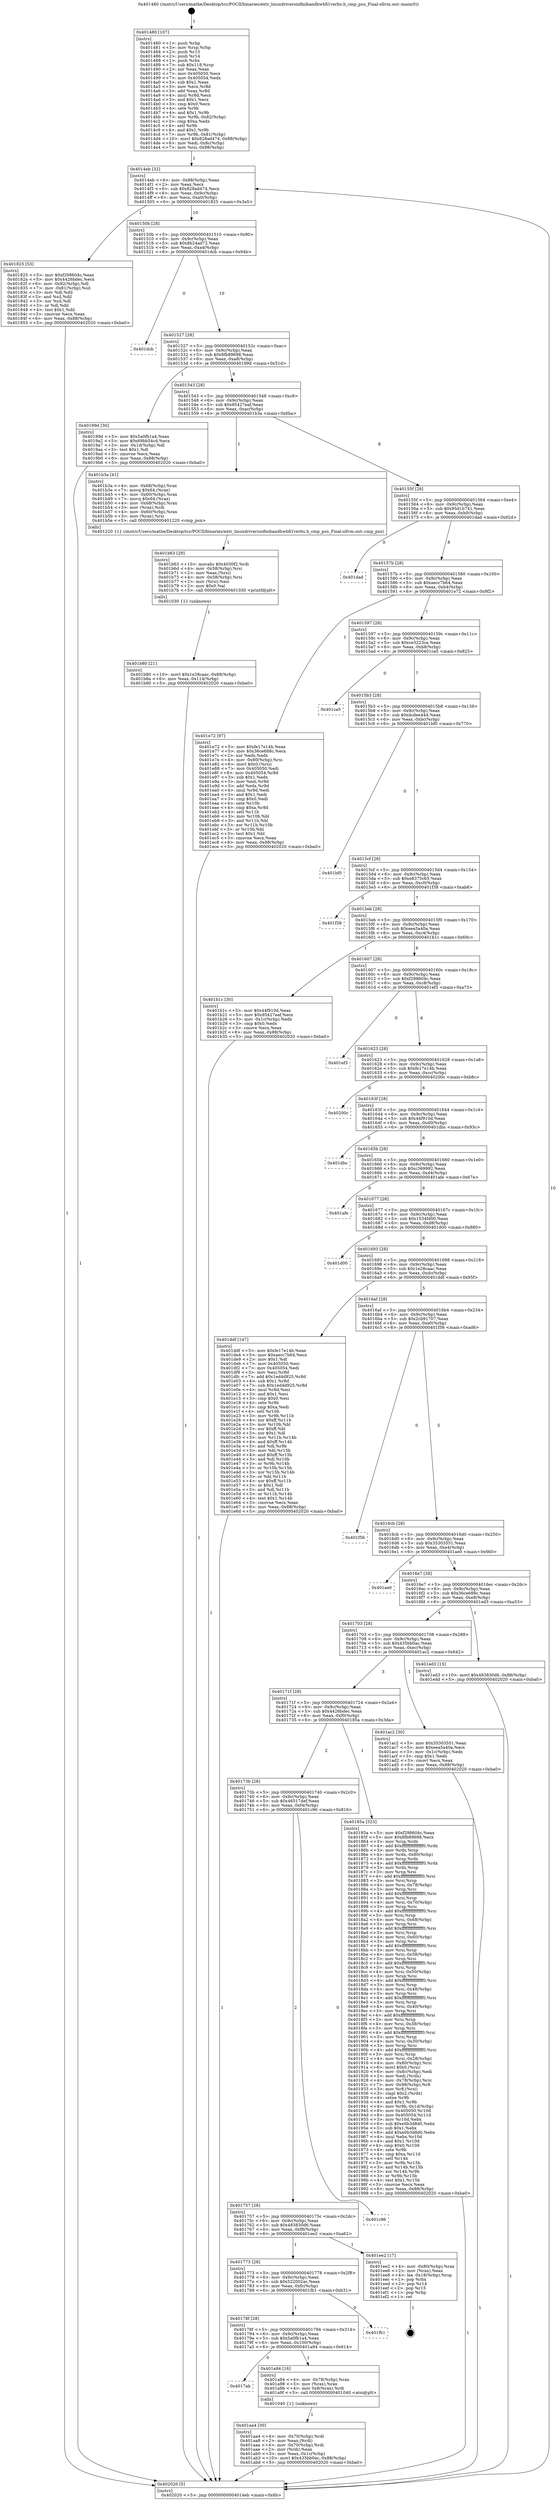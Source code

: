 digraph "0x401480" {
  label = "0x401480 (/mnt/c/Users/mathe/Desktop/tcc/POCII/binaries/extr_linuxdriversinfinibandhwhfi1verbs.h_cmp_psn_Final-ollvm.out::main(0))"
  labelloc = "t"
  node[shape=record]

  Entry [label="",width=0.3,height=0.3,shape=circle,fillcolor=black,style=filled]
  "0x4014eb" [label="{
     0x4014eb [32]\l
     | [instrs]\l
     &nbsp;&nbsp;0x4014eb \<+6\>: mov -0x88(%rbp),%eax\l
     &nbsp;&nbsp;0x4014f1 \<+2\>: mov %eax,%ecx\l
     &nbsp;&nbsp;0x4014f3 \<+6\>: sub $0x828ad474,%ecx\l
     &nbsp;&nbsp;0x4014f9 \<+6\>: mov %eax,-0x9c(%rbp)\l
     &nbsp;&nbsp;0x4014ff \<+6\>: mov %ecx,-0xa0(%rbp)\l
     &nbsp;&nbsp;0x401505 \<+6\>: je 0000000000401825 \<main+0x3a5\>\l
  }"]
  "0x401825" [label="{
     0x401825 [53]\l
     | [instrs]\l
     &nbsp;&nbsp;0x401825 \<+5\>: mov $0xf298604c,%eax\l
     &nbsp;&nbsp;0x40182a \<+5\>: mov $0x4426bdec,%ecx\l
     &nbsp;&nbsp;0x40182f \<+6\>: mov -0x82(%rbp),%dl\l
     &nbsp;&nbsp;0x401835 \<+7\>: mov -0x81(%rbp),%sil\l
     &nbsp;&nbsp;0x40183c \<+3\>: mov %dl,%dil\l
     &nbsp;&nbsp;0x40183f \<+3\>: and %sil,%dil\l
     &nbsp;&nbsp;0x401842 \<+3\>: xor %sil,%dl\l
     &nbsp;&nbsp;0x401845 \<+3\>: or %dl,%dil\l
     &nbsp;&nbsp;0x401848 \<+4\>: test $0x1,%dil\l
     &nbsp;&nbsp;0x40184c \<+3\>: cmovne %ecx,%eax\l
     &nbsp;&nbsp;0x40184f \<+6\>: mov %eax,-0x88(%rbp)\l
     &nbsp;&nbsp;0x401855 \<+5\>: jmp 0000000000402020 \<main+0xba0\>\l
  }"]
  "0x40150b" [label="{
     0x40150b [28]\l
     | [instrs]\l
     &nbsp;&nbsp;0x40150b \<+5\>: jmp 0000000000401510 \<main+0x90\>\l
     &nbsp;&nbsp;0x401510 \<+6\>: mov -0x9c(%rbp),%eax\l
     &nbsp;&nbsp;0x401516 \<+5\>: sub $0x8b24ad72,%eax\l
     &nbsp;&nbsp;0x40151b \<+6\>: mov %eax,-0xa4(%rbp)\l
     &nbsp;&nbsp;0x401521 \<+6\>: je 0000000000401dcb \<main+0x94b\>\l
  }"]
  "0x402020" [label="{
     0x402020 [5]\l
     | [instrs]\l
     &nbsp;&nbsp;0x402020 \<+5\>: jmp 00000000004014eb \<main+0x6b\>\l
  }"]
  "0x401480" [label="{
     0x401480 [107]\l
     | [instrs]\l
     &nbsp;&nbsp;0x401480 \<+1\>: push %rbp\l
     &nbsp;&nbsp;0x401481 \<+3\>: mov %rsp,%rbp\l
     &nbsp;&nbsp;0x401484 \<+2\>: push %r15\l
     &nbsp;&nbsp;0x401486 \<+2\>: push %r14\l
     &nbsp;&nbsp;0x401488 \<+1\>: push %rbx\l
     &nbsp;&nbsp;0x401489 \<+7\>: sub $0x118,%rsp\l
     &nbsp;&nbsp;0x401490 \<+2\>: xor %eax,%eax\l
     &nbsp;&nbsp;0x401492 \<+7\>: mov 0x405050,%ecx\l
     &nbsp;&nbsp;0x401499 \<+7\>: mov 0x405054,%edx\l
     &nbsp;&nbsp;0x4014a0 \<+3\>: sub $0x1,%eax\l
     &nbsp;&nbsp;0x4014a3 \<+3\>: mov %ecx,%r8d\l
     &nbsp;&nbsp;0x4014a6 \<+3\>: add %eax,%r8d\l
     &nbsp;&nbsp;0x4014a9 \<+4\>: imul %r8d,%ecx\l
     &nbsp;&nbsp;0x4014ad \<+3\>: and $0x1,%ecx\l
     &nbsp;&nbsp;0x4014b0 \<+3\>: cmp $0x0,%ecx\l
     &nbsp;&nbsp;0x4014b3 \<+4\>: sete %r9b\l
     &nbsp;&nbsp;0x4014b7 \<+4\>: and $0x1,%r9b\l
     &nbsp;&nbsp;0x4014bb \<+7\>: mov %r9b,-0x82(%rbp)\l
     &nbsp;&nbsp;0x4014c2 \<+3\>: cmp $0xa,%edx\l
     &nbsp;&nbsp;0x4014c5 \<+4\>: setl %r9b\l
     &nbsp;&nbsp;0x4014c9 \<+4\>: and $0x1,%r9b\l
     &nbsp;&nbsp;0x4014cd \<+7\>: mov %r9b,-0x81(%rbp)\l
     &nbsp;&nbsp;0x4014d4 \<+10\>: movl $0x828ad474,-0x88(%rbp)\l
     &nbsp;&nbsp;0x4014de \<+6\>: mov %edi,-0x8c(%rbp)\l
     &nbsp;&nbsp;0x4014e4 \<+7\>: mov %rsi,-0x98(%rbp)\l
  }"]
  Exit [label="",width=0.3,height=0.3,shape=circle,fillcolor=black,style=filled,peripheries=2]
  "0x401dcb" [label="{
     0x401dcb\l
  }", style=dashed]
  "0x401527" [label="{
     0x401527 [28]\l
     | [instrs]\l
     &nbsp;&nbsp;0x401527 \<+5\>: jmp 000000000040152c \<main+0xac\>\l
     &nbsp;&nbsp;0x40152c \<+6\>: mov -0x9c(%rbp),%eax\l
     &nbsp;&nbsp;0x401532 \<+5\>: sub $0x8fb89698,%eax\l
     &nbsp;&nbsp;0x401537 \<+6\>: mov %eax,-0xa8(%rbp)\l
     &nbsp;&nbsp;0x40153d \<+6\>: je 000000000040199d \<main+0x51d\>\l
  }"]
  "0x401b80" [label="{
     0x401b80 [21]\l
     | [instrs]\l
     &nbsp;&nbsp;0x401b80 \<+10\>: movl $0x1e28caac,-0x88(%rbp)\l
     &nbsp;&nbsp;0x401b8a \<+6\>: mov %eax,-0x114(%rbp)\l
     &nbsp;&nbsp;0x401b90 \<+5\>: jmp 0000000000402020 \<main+0xba0\>\l
  }"]
  "0x40199d" [label="{
     0x40199d [30]\l
     | [instrs]\l
     &nbsp;&nbsp;0x40199d \<+5\>: mov $0x5a0fb1a4,%eax\l
     &nbsp;&nbsp;0x4019a2 \<+5\>: mov $0x69bb54cd,%ecx\l
     &nbsp;&nbsp;0x4019a7 \<+3\>: mov -0x1d(%rbp),%dl\l
     &nbsp;&nbsp;0x4019aa \<+3\>: test $0x1,%dl\l
     &nbsp;&nbsp;0x4019ad \<+3\>: cmovne %ecx,%eax\l
     &nbsp;&nbsp;0x4019b0 \<+6\>: mov %eax,-0x88(%rbp)\l
     &nbsp;&nbsp;0x4019b6 \<+5\>: jmp 0000000000402020 \<main+0xba0\>\l
  }"]
  "0x401543" [label="{
     0x401543 [28]\l
     | [instrs]\l
     &nbsp;&nbsp;0x401543 \<+5\>: jmp 0000000000401548 \<main+0xc8\>\l
     &nbsp;&nbsp;0x401548 \<+6\>: mov -0x9c(%rbp),%eax\l
     &nbsp;&nbsp;0x40154e \<+5\>: sub $0x95427eaf,%eax\l
     &nbsp;&nbsp;0x401553 \<+6\>: mov %eax,-0xac(%rbp)\l
     &nbsp;&nbsp;0x401559 \<+6\>: je 0000000000401b3a \<main+0x6ba\>\l
  }"]
  "0x401b63" [label="{
     0x401b63 [29]\l
     | [instrs]\l
     &nbsp;&nbsp;0x401b63 \<+10\>: movabs $0x4030f2,%rdi\l
     &nbsp;&nbsp;0x401b6d \<+4\>: mov -0x58(%rbp),%rsi\l
     &nbsp;&nbsp;0x401b71 \<+2\>: mov %eax,(%rsi)\l
     &nbsp;&nbsp;0x401b73 \<+4\>: mov -0x58(%rbp),%rsi\l
     &nbsp;&nbsp;0x401b77 \<+2\>: mov (%rsi),%esi\l
     &nbsp;&nbsp;0x401b79 \<+2\>: mov $0x0,%al\l
     &nbsp;&nbsp;0x401b7b \<+5\>: call 0000000000401030 \<printf@plt\>\l
     | [calls]\l
     &nbsp;&nbsp;0x401030 \{1\} (unknown)\l
  }"]
  "0x401b3a" [label="{
     0x401b3a [41]\l
     | [instrs]\l
     &nbsp;&nbsp;0x401b3a \<+4\>: mov -0x68(%rbp),%rax\l
     &nbsp;&nbsp;0x401b3e \<+7\>: movq $0x64,(%rax)\l
     &nbsp;&nbsp;0x401b45 \<+4\>: mov -0x60(%rbp),%rax\l
     &nbsp;&nbsp;0x401b49 \<+7\>: movq $0x64,(%rax)\l
     &nbsp;&nbsp;0x401b50 \<+4\>: mov -0x68(%rbp),%rax\l
     &nbsp;&nbsp;0x401b54 \<+3\>: mov (%rax),%rdi\l
     &nbsp;&nbsp;0x401b57 \<+4\>: mov -0x60(%rbp),%rax\l
     &nbsp;&nbsp;0x401b5b \<+3\>: mov (%rax),%rsi\l
     &nbsp;&nbsp;0x401b5e \<+5\>: call 0000000000401220 \<cmp_psn\>\l
     | [calls]\l
     &nbsp;&nbsp;0x401220 \{1\} (/mnt/c/Users/mathe/Desktop/tcc/POCII/binaries/extr_linuxdriversinfinibandhwhfi1verbs.h_cmp_psn_Final-ollvm.out::cmp_psn)\l
  }"]
  "0x40155f" [label="{
     0x40155f [28]\l
     | [instrs]\l
     &nbsp;&nbsp;0x40155f \<+5\>: jmp 0000000000401564 \<main+0xe4\>\l
     &nbsp;&nbsp;0x401564 \<+6\>: mov -0x9c(%rbp),%eax\l
     &nbsp;&nbsp;0x40156a \<+5\>: sub $0x95d1b741,%eax\l
     &nbsp;&nbsp;0x40156f \<+6\>: mov %eax,-0xb0(%rbp)\l
     &nbsp;&nbsp;0x401575 \<+6\>: je 0000000000401dad \<main+0x92d\>\l
  }"]
  "0x401aa4" [label="{
     0x401aa4 [30]\l
     | [instrs]\l
     &nbsp;&nbsp;0x401aa4 \<+4\>: mov -0x70(%rbp),%rdi\l
     &nbsp;&nbsp;0x401aa8 \<+2\>: mov %eax,(%rdi)\l
     &nbsp;&nbsp;0x401aaa \<+4\>: mov -0x70(%rbp),%rdi\l
     &nbsp;&nbsp;0x401aae \<+2\>: mov (%rdi),%eax\l
     &nbsp;&nbsp;0x401ab0 \<+3\>: mov %eax,-0x1c(%rbp)\l
     &nbsp;&nbsp;0x401ab3 \<+10\>: movl $0x435bb0ac,-0x88(%rbp)\l
     &nbsp;&nbsp;0x401abd \<+5\>: jmp 0000000000402020 \<main+0xba0\>\l
  }"]
  "0x401dad" [label="{
     0x401dad\l
  }", style=dashed]
  "0x40157b" [label="{
     0x40157b [28]\l
     | [instrs]\l
     &nbsp;&nbsp;0x40157b \<+5\>: jmp 0000000000401580 \<main+0x100\>\l
     &nbsp;&nbsp;0x401580 \<+6\>: mov -0x9c(%rbp),%eax\l
     &nbsp;&nbsp;0x401586 \<+5\>: sub $0xaecc7b64,%eax\l
     &nbsp;&nbsp;0x40158b \<+6\>: mov %eax,-0xb4(%rbp)\l
     &nbsp;&nbsp;0x401591 \<+6\>: je 0000000000401e72 \<main+0x9f2\>\l
  }"]
  "0x4017ab" [label="{
     0x4017ab\l
  }", style=dashed]
  "0x401e72" [label="{
     0x401e72 [97]\l
     | [instrs]\l
     &nbsp;&nbsp;0x401e72 \<+5\>: mov $0xfe17e14b,%eax\l
     &nbsp;&nbsp;0x401e77 \<+5\>: mov $0x36ce688c,%ecx\l
     &nbsp;&nbsp;0x401e7c \<+2\>: xor %edx,%edx\l
     &nbsp;&nbsp;0x401e7e \<+4\>: mov -0x80(%rbp),%rsi\l
     &nbsp;&nbsp;0x401e82 \<+6\>: movl $0x0,(%rsi)\l
     &nbsp;&nbsp;0x401e88 \<+7\>: mov 0x405050,%edi\l
     &nbsp;&nbsp;0x401e8f \<+8\>: mov 0x405054,%r8d\l
     &nbsp;&nbsp;0x401e97 \<+3\>: sub $0x1,%edx\l
     &nbsp;&nbsp;0x401e9a \<+3\>: mov %edi,%r9d\l
     &nbsp;&nbsp;0x401e9d \<+3\>: add %edx,%r9d\l
     &nbsp;&nbsp;0x401ea0 \<+4\>: imul %r9d,%edi\l
     &nbsp;&nbsp;0x401ea4 \<+3\>: and $0x1,%edi\l
     &nbsp;&nbsp;0x401ea7 \<+3\>: cmp $0x0,%edi\l
     &nbsp;&nbsp;0x401eaa \<+4\>: sete %r10b\l
     &nbsp;&nbsp;0x401eae \<+4\>: cmp $0xa,%r8d\l
     &nbsp;&nbsp;0x401eb2 \<+4\>: setl %r11b\l
     &nbsp;&nbsp;0x401eb6 \<+3\>: mov %r10b,%bl\l
     &nbsp;&nbsp;0x401eb9 \<+3\>: and %r11b,%bl\l
     &nbsp;&nbsp;0x401ebc \<+3\>: xor %r11b,%r10b\l
     &nbsp;&nbsp;0x401ebf \<+3\>: or %r10b,%bl\l
     &nbsp;&nbsp;0x401ec2 \<+3\>: test $0x1,%bl\l
     &nbsp;&nbsp;0x401ec5 \<+3\>: cmovne %ecx,%eax\l
     &nbsp;&nbsp;0x401ec8 \<+6\>: mov %eax,-0x88(%rbp)\l
     &nbsp;&nbsp;0x401ece \<+5\>: jmp 0000000000402020 \<main+0xba0\>\l
  }"]
  "0x401597" [label="{
     0x401597 [28]\l
     | [instrs]\l
     &nbsp;&nbsp;0x401597 \<+5\>: jmp 000000000040159c \<main+0x11c\>\l
     &nbsp;&nbsp;0x40159c \<+6\>: mov -0x9c(%rbp),%eax\l
     &nbsp;&nbsp;0x4015a2 \<+5\>: sub $0xce3223ca,%eax\l
     &nbsp;&nbsp;0x4015a7 \<+6\>: mov %eax,-0xb8(%rbp)\l
     &nbsp;&nbsp;0x4015ad \<+6\>: je 0000000000401ca5 \<main+0x825\>\l
  }"]
  "0x401a94" [label="{
     0x401a94 [16]\l
     | [instrs]\l
     &nbsp;&nbsp;0x401a94 \<+4\>: mov -0x78(%rbp),%rax\l
     &nbsp;&nbsp;0x401a98 \<+3\>: mov (%rax),%rax\l
     &nbsp;&nbsp;0x401a9b \<+4\>: mov 0x8(%rax),%rdi\l
     &nbsp;&nbsp;0x401a9f \<+5\>: call 0000000000401040 \<atoi@plt\>\l
     | [calls]\l
     &nbsp;&nbsp;0x401040 \{1\} (unknown)\l
  }"]
  "0x401ca5" [label="{
     0x401ca5\l
  }", style=dashed]
  "0x4015b3" [label="{
     0x4015b3 [28]\l
     | [instrs]\l
     &nbsp;&nbsp;0x4015b3 \<+5\>: jmp 00000000004015b8 \<main+0x138\>\l
     &nbsp;&nbsp;0x4015b8 \<+6\>: mov -0x9c(%rbp),%eax\l
     &nbsp;&nbsp;0x4015be \<+5\>: sub $0xdcdee444,%eax\l
     &nbsp;&nbsp;0x4015c3 \<+6\>: mov %eax,-0xbc(%rbp)\l
     &nbsp;&nbsp;0x4015c9 \<+6\>: je 0000000000401bf0 \<main+0x770\>\l
  }"]
  "0x40178f" [label="{
     0x40178f [28]\l
     | [instrs]\l
     &nbsp;&nbsp;0x40178f \<+5\>: jmp 0000000000401794 \<main+0x314\>\l
     &nbsp;&nbsp;0x401794 \<+6\>: mov -0x9c(%rbp),%eax\l
     &nbsp;&nbsp;0x40179a \<+5\>: sub $0x5a0fb1a4,%eax\l
     &nbsp;&nbsp;0x40179f \<+6\>: mov %eax,-0x100(%rbp)\l
     &nbsp;&nbsp;0x4017a5 \<+6\>: je 0000000000401a94 \<main+0x614\>\l
  }"]
  "0x401bf0" [label="{
     0x401bf0\l
  }", style=dashed]
  "0x4015cf" [label="{
     0x4015cf [28]\l
     | [instrs]\l
     &nbsp;&nbsp;0x4015cf \<+5\>: jmp 00000000004015d4 \<main+0x154\>\l
     &nbsp;&nbsp;0x4015d4 \<+6\>: mov -0x9c(%rbp),%eax\l
     &nbsp;&nbsp;0x4015da \<+5\>: sub $0xe8375c65,%eax\l
     &nbsp;&nbsp;0x4015df \<+6\>: mov %eax,-0xc0(%rbp)\l
     &nbsp;&nbsp;0x4015e5 \<+6\>: je 0000000000401f38 \<main+0xab8\>\l
  }"]
  "0x401fb1" [label="{
     0x401fb1\l
  }", style=dashed]
  "0x401f38" [label="{
     0x401f38\l
  }", style=dashed]
  "0x4015eb" [label="{
     0x4015eb [28]\l
     | [instrs]\l
     &nbsp;&nbsp;0x4015eb \<+5\>: jmp 00000000004015f0 \<main+0x170\>\l
     &nbsp;&nbsp;0x4015f0 \<+6\>: mov -0x9c(%rbp),%eax\l
     &nbsp;&nbsp;0x4015f6 \<+5\>: sub $0xeea5a40a,%eax\l
     &nbsp;&nbsp;0x4015fb \<+6\>: mov %eax,-0xc4(%rbp)\l
     &nbsp;&nbsp;0x401601 \<+6\>: je 0000000000401b1c \<main+0x69c\>\l
  }"]
  "0x401773" [label="{
     0x401773 [28]\l
     | [instrs]\l
     &nbsp;&nbsp;0x401773 \<+5\>: jmp 0000000000401778 \<main+0x2f8\>\l
     &nbsp;&nbsp;0x401778 \<+6\>: mov -0x9c(%rbp),%eax\l
     &nbsp;&nbsp;0x40177e \<+5\>: sub $0x522002ac,%eax\l
     &nbsp;&nbsp;0x401783 \<+6\>: mov %eax,-0xfc(%rbp)\l
     &nbsp;&nbsp;0x401789 \<+6\>: je 0000000000401fb1 \<main+0xb31\>\l
  }"]
  "0x401b1c" [label="{
     0x401b1c [30]\l
     | [instrs]\l
     &nbsp;&nbsp;0x401b1c \<+5\>: mov $0x44f910d,%eax\l
     &nbsp;&nbsp;0x401b21 \<+5\>: mov $0x95427eaf,%ecx\l
     &nbsp;&nbsp;0x401b26 \<+3\>: mov -0x1c(%rbp),%edx\l
     &nbsp;&nbsp;0x401b29 \<+3\>: cmp $0x0,%edx\l
     &nbsp;&nbsp;0x401b2c \<+3\>: cmove %ecx,%eax\l
     &nbsp;&nbsp;0x401b2f \<+6\>: mov %eax,-0x88(%rbp)\l
     &nbsp;&nbsp;0x401b35 \<+5\>: jmp 0000000000402020 \<main+0xba0\>\l
  }"]
  "0x401607" [label="{
     0x401607 [28]\l
     | [instrs]\l
     &nbsp;&nbsp;0x401607 \<+5\>: jmp 000000000040160c \<main+0x18c\>\l
     &nbsp;&nbsp;0x40160c \<+6\>: mov -0x9c(%rbp),%eax\l
     &nbsp;&nbsp;0x401612 \<+5\>: sub $0xf298604c,%eax\l
     &nbsp;&nbsp;0x401617 \<+6\>: mov %eax,-0xc8(%rbp)\l
     &nbsp;&nbsp;0x40161d \<+6\>: je 0000000000401ef3 \<main+0xa73\>\l
  }"]
  "0x401ee2" [label="{
     0x401ee2 [17]\l
     | [instrs]\l
     &nbsp;&nbsp;0x401ee2 \<+4\>: mov -0x80(%rbp),%rax\l
     &nbsp;&nbsp;0x401ee6 \<+2\>: mov (%rax),%eax\l
     &nbsp;&nbsp;0x401ee8 \<+4\>: lea -0x18(%rbp),%rsp\l
     &nbsp;&nbsp;0x401eec \<+1\>: pop %rbx\l
     &nbsp;&nbsp;0x401eed \<+2\>: pop %r14\l
     &nbsp;&nbsp;0x401eef \<+2\>: pop %r15\l
     &nbsp;&nbsp;0x401ef1 \<+1\>: pop %rbp\l
     &nbsp;&nbsp;0x401ef2 \<+1\>: ret\l
  }"]
  "0x401ef3" [label="{
     0x401ef3\l
  }", style=dashed]
  "0x401623" [label="{
     0x401623 [28]\l
     | [instrs]\l
     &nbsp;&nbsp;0x401623 \<+5\>: jmp 0000000000401628 \<main+0x1a8\>\l
     &nbsp;&nbsp;0x401628 \<+6\>: mov -0x9c(%rbp),%eax\l
     &nbsp;&nbsp;0x40162e \<+5\>: sub $0xfe17e14b,%eax\l
     &nbsp;&nbsp;0x401633 \<+6\>: mov %eax,-0xcc(%rbp)\l
     &nbsp;&nbsp;0x401639 \<+6\>: je 000000000040200c \<main+0xb8c\>\l
  }"]
  "0x401757" [label="{
     0x401757 [28]\l
     | [instrs]\l
     &nbsp;&nbsp;0x401757 \<+5\>: jmp 000000000040175c \<main+0x2dc\>\l
     &nbsp;&nbsp;0x40175c \<+6\>: mov -0x9c(%rbp),%eax\l
     &nbsp;&nbsp;0x401762 \<+5\>: sub $0x483830d6,%eax\l
     &nbsp;&nbsp;0x401767 \<+6\>: mov %eax,-0xf8(%rbp)\l
     &nbsp;&nbsp;0x40176d \<+6\>: je 0000000000401ee2 \<main+0xa62\>\l
  }"]
  "0x40200c" [label="{
     0x40200c\l
  }", style=dashed]
  "0x40163f" [label="{
     0x40163f [28]\l
     | [instrs]\l
     &nbsp;&nbsp;0x40163f \<+5\>: jmp 0000000000401644 \<main+0x1c4\>\l
     &nbsp;&nbsp;0x401644 \<+6\>: mov -0x9c(%rbp),%eax\l
     &nbsp;&nbsp;0x40164a \<+5\>: sub $0x44f910d,%eax\l
     &nbsp;&nbsp;0x40164f \<+6\>: mov %eax,-0xd0(%rbp)\l
     &nbsp;&nbsp;0x401655 \<+6\>: je 0000000000401dbc \<main+0x93c\>\l
  }"]
  "0x401c96" [label="{
     0x401c96\l
  }", style=dashed]
  "0x401dbc" [label="{
     0x401dbc\l
  }", style=dashed]
  "0x40165b" [label="{
     0x40165b [28]\l
     | [instrs]\l
     &nbsp;&nbsp;0x40165b \<+5\>: jmp 0000000000401660 \<main+0x1e0\>\l
     &nbsp;&nbsp;0x401660 \<+6\>: mov -0x9c(%rbp),%eax\l
     &nbsp;&nbsp;0x401666 \<+5\>: sub $0xc369992,%eax\l
     &nbsp;&nbsp;0x40166b \<+6\>: mov %eax,-0xd4(%rbp)\l
     &nbsp;&nbsp;0x401671 \<+6\>: je 0000000000401afe \<main+0x67e\>\l
  }"]
  "0x40173b" [label="{
     0x40173b [28]\l
     | [instrs]\l
     &nbsp;&nbsp;0x40173b \<+5\>: jmp 0000000000401740 \<main+0x2c0\>\l
     &nbsp;&nbsp;0x401740 \<+6\>: mov -0x9c(%rbp),%eax\l
     &nbsp;&nbsp;0x401746 \<+5\>: sub $0x465174ef,%eax\l
     &nbsp;&nbsp;0x40174b \<+6\>: mov %eax,-0xf4(%rbp)\l
     &nbsp;&nbsp;0x401751 \<+6\>: je 0000000000401c96 \<main+0x816\>\l
  }"]
  "0x401afe" [label="{
     0x401afe\l
  }", style=dashed]
  "0x401677" [label="{
     0x401677 [28]\l
     | [instrs]\l
     &nbsp;&nbsp;0x401677 \<+5\>: jmp 000000000040167c \<main+0x1fc\>\l
     &nbsp;&nbsp;0x40167c \<+6\>: mov -0x9c(%rbp),%eax\l
     &nbsp;&nbsp;0x401682 \<+5\>: sub $0x1534fd00,%eax\l
     &nbsp;&nbsp;0x401687 \<+6\>: mov %eax,-0xd8(%rbp)\l
     &nbsp;&nbsp;0x40168d \<+6\>: je 0000000000401d00 \<main+0x880\>\l
  }"]
  "0x40185a" [label="{
     0x40185a [323]\l
     | [instrs]\l
     &nbsp;&nbsp;0x40185a \<+5\>: mov $0xf298604c,%eax\l
     &nbsp;&nbsp;0x40185f \<+5\>: mov $0x8fb89698,%ecx\l
     &nbsp;&nbsp;0x401864 \<+3\>: mov %rsp,%rdx\l
     &nbsp;&nbsp;0x401867 \<+4\>: add $0xfffffffffffffff0,%rdx\l
     &nbsp;&nbsp;0x40186b \<+3\>: mov %rdx,%rsp\l
     &nbsp;&nbsp;0x40186e \<+4\>: mov %rdx,-0x80(%rbp)\l
     &nbsp;&nbsp;0x401872 \<+3\>: mov %rsp,%rdx\l
     &nbsp;&nbsp;0x401875 \<+4\>: add $0xfffffffffffffff0,%rdx\l
     &nbsp;&nbsp;0x401879 \<+3\>: mov %rdx,%rsp\l
     &nbsp;&nbsp;0x40187c \<+3\>: mov %rsp,%rsi\l
     &nbsp;&nbsp;0x40187f \<+4\>: add $0xfffffffffffffff0,%rsi\l
     &nbsp;&nbsp;0x401883 \<+3\>: mov %rsi,%rsp\l
     &nbsp;&nbsp;0x401886 \<+4\>: mov %rsi,-0x78(%rbp)\l
     &nbsp;&nbsp;0x40188a \<+3\>: mov %rsp,%rsi\l
     &nbsp;&nbsp;0x40188d \<+4\>: add $0xfffffffffffffff0,%rsi\l
     &nbsp;&nbsp;0x401891 \<+3\>: mov %rsi,%rsp\l
     &nbsp;&nbsp;0x401894 \<+4\>: mov %rsi,-0x70(%rbp)\l
     &nbsp;&nbsp;0x401898 \<+3\>: mov %rsp,%rsi\l
     &nbsp;&nbsp;0x40189b \<+4\>: add $0xfffffffffffffff0,%rsi\l
     &nbsp;&nbsp;0x40189f \<+3\>: mov %rsi,%rsp\l
     &nbsp;&nbsp;0x4018a2 \<+4\>: mov %rsi,-0x68(%rbp)\l
     &nbsp;&nbsp;0x4018a6 \<+3\>: mov %rsp,%rsi\l
     &nbsp;&nbsp;0x4018a9 \<+4\>: add $0xfffffffffffffff0,%rsi\l
     &nbsp;&nbsp;0x4018ad \<+3\>: mov %rsi,%rsp\l
     &nbsp;&nbsp;0x4018b0 \<+4\>: mov %rsi,-0x60(%rbp)\l
     &nbsp;&nbsp;0x4018b4 \<+3\>: mov %rsp,%rsi\l
     &nbsp;&nbsp;0x4018b7 \<+4\>: add $0xfffffffffffffff0,%rsi\l
     &nbsp;&nbsp;0x4018bb \<+3\>: mov %rsi,%rsp\l
     &nbsp;&nbsp;0x4018be \<+4\>: mov %rsi,-0x58(%rbp)\l
     &nbsp;&nbsp;0x4018c2 \<+3\>: mov %rsp,%rsi\l
     &nbsp;&nbsp;0x4018c5 \<+4\>: add $0xfffffffffffffff0,%rsi\l
     &nbsp;&nbsp;0x4018c9 \<+3\>: mov %rsi,%rsp\l
     &nbsp;&nbsp;0x4018cc \<+4\>: mov %rsi,-0x50(%rbp)\l
     &nbsp;&nbsp;0x4018d0 \<+3\>: mov %rsp,%rsi\l
     &nbsp;&nbsp;0x4018d3 \<+4\>: add $0xfffffffffffffff0,%rsi\l
     &nbsp;&nbsp;0x4018d7 \<+3\>: mov %rsi,%rsp\l
     &nbsp;&nbsp;0x4018da \<+4\>: mov %rsi,-0x48(%rbp)\l
     &nbsp;&nbsp;0x4018de \<+3\>: mov %rsp,%rsi\l
     &nbsp;&nbsp;0x4018e1 \<+4\>: add $0xfffffffffffffff0,%rsi\l
     &nbsp;&nbsp;0x4018e5 \<+3\>: mov %rsi,%rsp\l
     &nbsp;&nbsp;0x4018e8 \<+4\>: mov %rsi,-0x40(%rbp)\l
     &nbsp;&nbsp;0x4018ec \<+3\>: mov %rsp,%rsi\l
     &nbsp;&nbsp;0x4018ef \<+4\>: add $0xfffffffffffffff0,%rsi\l
     &nbsp;&nbsp;0x4018f3 \<+3\>: mov %rsi,%rsp\l
     &nbsp;&nbsp;0x4018f6 \<+4\>: mov %rsi,-0x38(%rbp)\l
     &nbsp;&nbsp;0x4018fa \<+3\>: mov %rsp,%rsi\l
     &nbsp;&nbsp;0x4018fd \<+4\>: add $0xfffffffffffffff0,%rsi\l
     &nbsp;&nbsp;0x401901 \<+3\>: mov %rsi,%rsp\l
     &nbsp;&nbsp;0x401904 \<+4\>: mov %rsi,-0x30(%rbp)\l
     &nbsp;&nbsp;0x401908 \<+3\>: mov %rsp,%rsi\l
     &nbsp;&nbsp;0x40190b \<+4\>: add $0xfffffffffffffff0,%rsi\l
     &nbsp;&nbsp;0x40190f \<+3\>: mov %rsi,%rsp\l
     &nbsp;&nbsp;0x401912 \<+4\>: mov %rsi,-0x28(%rbp)\l
     &nbsp;&nbsp;0x401916 \<+4\>: mov -0x80(%rbp),%rsi\l
     &nbsp;&nbsp;0x40191a \<+6\>: movl $0x0,(%rsi)\l
     &nbsp;&nbsp;0x401920 \<+6\>: mov -0x8c(%rbp),%edi\l
     &nbsp;&nbsp;0x401926 \<+2\>: mov %edi,(%rdx)\l
     &nbsp;&nbsp;0x401928 \<+4\>: mov -0x78(%rbp),%rsi\l
     &nbsp;&nbsp;0x40192c \<+7\>: mov -0x98(%rbp),%r8\l
     &nbsp;&nbsp;0x401933 \<+3\>: mov %r8,(%rsi)\l
     &nbsp;&nbsp;0x401936 \<+3\>: cmpl $0x2,(%rdx)\l
     &nbsp;&nbsp;0x401939 \<+4\>: setne %r9b\l
     &nbsp;&nbsp;0x40193d \<+4\>: and $0x1,%r9b\l
     &nbsp;&nbsp;0x401941 \<+4\>: mov %r9b,-0x1d(%rbp)\l
     &nbsp;&nbsp;0x401945 \<+8\>: mov 0x405050,%r10d\l
     &nbsp;&nbsp;0x40194d \<+8\>: mov 0x405054,%r11d\l
     &nbsp;&nbsp;0x401955 \<+3\>: mov %r10d,%ebx\l
     &nbsp;&nbsp;0x401958 \<+6\>: sub $0xe0b3d8d0,%ebx\l
     &nbsp;&nbsp;0x40195e \<+3\>: sub $0x1,%ebx\l
     &nbsp;&nbsp;0x401961 \<+6\>: add $0xe0b3d8d0,%ebx\l
     &nbsp;&nbsp;0x401967 \<+4\>: imul %ebx,%r10d\l
     &nbsp;&nbsp;0x40196b \<+4\>: and $0x1,%r10d\l
     &nbsp;&nbsp;0x40196f \<+4\>: cmp $0x0,%r10d\l
     &nbsp;&nbsp;0x401973 \<+4\>: sete %r9b\l
     &nbsp;&nbsp;0x401977 \<+4\>: cmp $0xa,%r11d\l
     &nbsp;&nbsp;0x40197b \<+4\>: setl %r14b\l
     &nbsp;&nbsp;0x40197f \<+3\>: mov %r9b,%r15b\l
     &nbsp;&nbsp;0x401982 \<+3\>: and %r14b,%r15b\l
     &nbsp;&nbsp;0x401985 \<+3\>: xor %r14b,%r9b\l
     &nbsp;&nbsp;0x401988 \<+3\>: or %r9b,%r15b\l
     &nbsp;&nbsp;0x40198b \<+4\>: test $0x1,%r15b\l
     &nbsp;&nbsp;0x40198f \<+3\>: cmovne %ecx,%eax\l
     &nbsp;&nbsp;0x401992 \<+6\>: mov %eax,-0x88(%rbp)\l
     &nbsp;&nbsp;0x401998 \<+5\>: jmp 0000000000402020 \<main+0xba0\>\l
  }"]
  "0x401d00" [label="{
     0x401d00\l
  }", style=dashed]
  "0x401693" [label="{
     0x401693 [28]\l
     | [instrs]\l
     &nbsp;&nbsp;0x401693 \<+5\>: jmp 0000000000401698 \<main+0x218\>\l
     &nbsp;&nbsp;0x401698 \<+6\>: mov -0x9c(%rbp),%eax\l
     &nbsp;&nbsp;0x40169e \<+5\>: sub $0x1e28caac,%eax\l
     &nbsp;&nbsp;0x4016a3 \<+6\>: mov %eax,-0xdc(%rbp)\l
     &nbsp;&nbsp;0x4016a9 \<+6\>: je 0000000000401ddf \<main+0x95f\>\l
  }"]
  "0x40171f" [label="{
     0x40171f [28]\l
     | [instrs]\l
     &nbsp;&nbsp;0x40171f \<+5\>: jmp 0000000000401724 \<main+0x2a4\>\l
     &nbsp;&nbsp;0x401724 \<+6\>: mov -0x9c(%rbp),%eax\l
     &nbsp;&nbsp;0x40172a \<+5\>: sub $0x4426bdec,%eax\l
     &nbsp;&nbsp;0x40172f \<+6\>: mov %eax,-0xf0(%rbp)\l
     &nbsp;&nbsp;0x401735 \<+6\>: je 000000000040185a \<main+0x3da\>\l
  }"]
  "0x401ddf" [label="{
     0x401ddf [147]\l
     | [instrs]\l
     &nbsp;&nbsp;0x401ddf \<+5\>: mov $0xfe17e14b,%eax\l
     &nbsp;&nbsp;0x401de4 \<+5\>: mov $0xaecc7b64,%ecx\l
     &nbsp;&nbsp;0x401de9 \<+2\>: mov $0x1,%dl\l
     &nbsp;&nbsp;0x401deb \<+7\>: mov 0x405050,%esi\l
     &nbsp;&nbsp;0x401df2 \<+7\>: mov 0x405054,%edi\l
     &nbsp;&nbsp;0x401df9 \<+3\>: mov %esi,%r8d\l
     &nbsp;&nbsp;0x401dfc \<+7\>: add $0x1ed4d925,%r8d\l
     &nbsp;&nbsp;0x401e03 \<+4\>: sub $0x1,%r8d\l
     &nbsp;&nbsp;0x401e07 \<+7\>: sub $0x1ed4d925,%r8d\l
     &nbsp;&nbsp;0x401e0e \<+4\>: imul %r8d,%esi\l
     &nbsp;&nbsp;0x401e12 \<+3\>: and $0x1,%esi\l
     &nbsp;&nbsp;0x401e15 \<+3\>: cmp $0x0,%esi\l
     &nbsp;&nbsp;0x401e18 \<+4\>: sete %r9b\l
     &nbsp;&nbsp;0x401e1c \<+3\>: cmp $0xa,%edi\l
     &nbsp;&nbsp;0x401e1f \<+4\>: setl %r10b\l
     &nbsp;&nbsp;0x401e23 \<+3\>: mov %r9b,%r11b\l
     &nbsp;&nbsp;0x401e26 \<+4\>: xor $0xff,%r11b\l
     &nbsp;&nbsp;0x401e2a \<+3\>: mov %r10b,%bl\l
     &nbsp;&nbsp;0x401e2d \<+3\>: xor $0xff,%bl\l
     &nbsp;&nbsp;0x401e30 \<+3\>: xor $0x1,%dl\l
     &nbsp;&nbsp;0x401e33 \<+3\>: mov %r11b,%r14b\l
     &nbsp;&nbsp;0x401e36 \<+4\>: and $0xff,%r14b\l
     &nbsp;&nbsp;0x401e3a \<+3\>: and %dl,%r9b\l
     &nbsp;&nbsp;0x401e3d \<+3\>: mov %bl,%r15b\l
     &nbsp;&nbsp;0x401e40 \<+4\>: and $0xff,%r15b\l
     &nbsp;&nbsp;0x401e44 \<+3\>: and %dl,%r10b\l
     &nbsp;&nbsp;0x401e47 \<+3\>: or %r9b,%r14b\l
     &nbsp;&nbsp;0x401e4a \<+3\>: or %r10b,%r15b\l
     &nbsp;&nbsp;0x401e4d \<+3\>: xor %r15b,%r14b\l
     &nbsp;&nbsp;0x401e50 \<+3\>: or %bl,%r11b\l
     &nbsp;&nbsp;0x401e53 \<+4\>: xor $0xff,%r11b\l
     &nbsp;&nbsp;0x401e57 \<+3\>: or $0x1,%dl\l
     &nbsp;&nbsp;0x401e5a \<+3\>: and %dl,%r11b\l
     &nbsp;&nbsp;0x401e5d \<+3\>: or %r11b,%r14b\l
     &nbsp;&nbsp;0x401e60 \<+4\>: test $0x1,%r14b\l
     &nbsp;&nbsp;0x401e64 \<+3\>: cmovne %ecx,%eax\l
     &nbsp;&nbsp;0x401e67 \<+6\>: mov %eax,-0x88(%rbp)\l
     &nbsp;&nbsp;0x401e6d \<+5\>: jmp 0000000000402020 \<main+0xba0\>\l
  }"]
  "0x4016af" [label="{
     0x4016af [28]\l
     | [instrs]\l
     &nbsp;&nbsp;0x4016af \<+5\>: jmp 00000000004016b4 \<main+0x234\>\l
     &nbsp;&nbsp;0x4016b4 \<+6\>: mov -0x9c(%rbp),%eax\l
     &nbsp;&nbsp;0x4016ba \<+5\>: sub $0x2cb91707,%eax\l
     &nbsp;&nbsp;0x4016bf \<+6\>: mov %eax,-0xe0(%rbp)\l
     &nbsp;&nbsp;0x4016c5 \<+6\>: je 0000000000401f56 \<main+0xad6\>\l
  }"]
  "0x401ac2" [label="{
     0x401ac2 [30]\l
     | [instrs]\l
     &nbsp;&nbsp;0x401ac2 \<+5\>: mov $0x35303551,%eax\l
     &nbsp;&nbsp;0x401ac7 \<+5\>: mov $0xeea5a40a,%ecx\l
     &nbsp;&nbsp;0x401acc \<+3\>: mov -0x1c(%rbp),%edx\l
     &nbsp;&nbsp;0x401acf \<+3\>: cmp $0x1,%edx\l
     &nbsp;&nbsp;0x401ad2 \<+3\>: cmovl %ecx,%eax\l
     &nbsp;&nbsp;0x401ad5 \<+6\>: mov %eax,-0x88(%rbp)\l
     &nbsp;&nbsp;0x401adb \<+5\>: jmp 0000000000402020 \<main+0xba0\>\l
  }"]
  "0x401f56" [label="{
     0x401f56\l
  }", style=dashed]
  "0x4016cb" [label="{
     0x4016cb [28]\l
     | [instrs]\l
     &nbsp;&nbsp;0x4016cb \<+5\>: jmp 00000000004016d0 \<main+0x250\>\l
     &nbsp;&nbsp;0x4016d0 \<+6\>: mov -0x9c(%rbp),%eax\l
     &nbsp;&nbsp;0x4016d6 \<+5\>: sub $0x35303551,%eax\l
     &nbsp;&nbsp;0x4016db \<+6\>: mov %eax,-0xe4(%rbp)\l
     &nbsp;&nbsp;0x4016e1 \<+6\>: je 0000000000401ae0 \<main+0x660\>\l
  }"]
  "0x401703" [label="{
     0x401703 [28]\l
     | [instrs]\l
     &nbsp;&nbsp;0x401703 \<+5\>: jmp 0000000000401708 \<main+0x288\>\l
     &nbsp;&nbsp;0x401708 \<+6\>: mov -0x9c(%rbp),%eax\l
     &nbsp;&nbsp;0x40170e \<+5\>: sub $0x435bb0ac,%eax\l
     &nbsp;&nbsp;0x401713 \<+6\>: mov %eax,-0xec(%rbp)\l
     &nbsp;&nbsp;0x401719 \<+6\>: je 0000000000401ac2 \<main+0x642\>\l
  }"]
  "0x401ae0" [label="{
     0x401ae0\l
  }", style=dashed]
  "0x4016e7" [label="{
     0x4016e7 [28]\l
     | [instrs]\l
     &nbsp;&nbsp;0x4016e7 \<+5\>: jmp 00000000004016ec \<main+0x26c\>\l
     &nbsp;&nbsp;0x4016ec \<+6\>: mov -0x9c(%rbp),%eax\l
     &nbsp;&nbsp;0x4016f2 \<+5\>: sub $0x36ce688c,%eax\l
     &nbsp;&nbsp;0x4016f7 \<+6\>: mov %eax,-0xe8(%rbp)\l
     &nbsp;&nbsp;0x4016fd \<+6\>: je 0000000000401ed3 \<main+0xa53\>\l
  }"]
  "0x401ed3" [label="{
     0x401ed3 [15]\l
     | [instrs]\l
     &nbsp;&nbsp;0x401ed3 \<+10\>: movl $0x483830d6,-0x88(%rbp)\l
     &nbsp;&nbsp;0x401edd \<+5\>: jmp 0000000000402020 \<main+0xba0\>\l
  }"]
  Entry -> "0x401480" [label=" 1"]
  "0x4014eb" -> "0x401825" [label=" 1"]
  "0x4014eb" -> "0x40150b" [label=" 10"]
  "0x401825" -> "0x402020" [label=" 1"]
  "0x401480" -> "0x4014eb" [label=" 1"]
  "0x402020" -> "0x4014eb" [label=" 10"]
  "0x401ee2" -> Exit [label=" 1"]
  "0x40150b" -> "0x401dcb" [label=" 0"]
  "0x40150b" -> "0x401527" [label=" 10"]
  "0x401ed3" -> "0x402020" [label=" 1"]
  "0x401527" -> "0x40199d" [label=" 1"]
  "0x401527" -> "0x401543" [label=" 9"]
  "0x401e72" -> "0x402020" [label=" 1"]
  "0x401543" -> "0x401b3a" [label=" 1"]
  "0x401543" -> "0x40155f" [label=" 8"]
  "0x401ddf" -> "0x402020" [label=" 1"]
  "0x40155f" -> "0x401dad" [label=" 0"]
  "0x40155f" -> "0x40157b" [label=" 8"]
  "0x401b80" -> "0x402020" [label=" 1"]
  "0x40157b" -> "0x401e72" [label=" 1"]
  "0x40157b" -> "0x401597" [label=" 7"]
  "0x401b63" -> "0x401b80" [label=" 1"]
  "0x401597" -> "0x401ca5" [label=" 0"]
  "0x401597" -> "0x4015b3" [label=" 7"]
  "0x401b3a" -> "0x401b63" [label=" 1"]
  "0x4015b3" -> "0x401bf0" [label=" 0"]
  "0x4015b3" -> "0x4015cf" [label=" 7"]
  "0x401ac2" -> "0x402020" [label=" 1"]
  "0x4015cf" -> "0x401f38" [label=" 0"]
  "0x4015cf" -> "0x4015eb" [label=" 7"]
  "0x401aa4" -> "0x402020" [label=" 1"]
  "0x4015eb" -> "0x401b1c" [label=" 1"]
  "0x4015eb" -> "0x401607" [label=" 6"]
  "0x40178f" -> "0x4017ab" [label=" 0"]
  "0x401607" -> "0x401ef3" [label=" 0"]
  "0x401607" -> "0x401623" [label=" 6"]
  "0x40178f" -> "0x401a94" [label=" 1"]
  "0x401623" -> "0x40200c" [label=" 0"]
  "0x401623" -> "0x40163f" [label=" 6"]
  "0x401773" -> "0x40178f" [label=" 1"]
  "0x40163f" -> "0x401dbc" [label=" 0"]
  "0x40163f" -> "0x40165b" [label=" 6"]
  "0x401773" -> "0x401fb1" [label=" 0"]
  "0x40165b" -> "0x401afe" [label=" 0"]
  "0x40165b" -> "0x401677" [label=" 6"]
  "0x401757" -> "0x401ee2" [label=" 1"]
  "0x401677" -> "0x401d00" [label=" 0"]
  "0x401677" -> "0x401693" [label=" 6"]
  "0x401b1c" -> "0x402020" [label=" 1"]
  "0x401693" -> "0x401ddf" [label=" 1"]
  "0x401693" -> "0x4016af" [label=" 5"]
  "0x40173b" -> "0x401c96" [label=" 0"]
  "0x4016af" -> "0x401f56" [label=" 0"]
  "0x4016af" -> "0x4016cb" [label=" 5"]
  "0x401a94" -> "0x401aa4" [label=" 1"]
  "0x4016cb" -> "0x401ae0" [label=" 0"]
  "0x4016cb" -> "0x4016e7" [label=" 5"]
  "0x40185a" -> "0x402020" [label=" 1"]
  "0x4016e7" -> "0x401ed3" [label=" 1"]
  "0x4016e7" -> "0x401703" [label=" 4"]
  "0x40199d" -> "0x402020" [label=" 1"]
  "0x401703" -> "0x401ac2" [label=" 1"]
  "0x401703" -> "0x40171f" [label=" 3"]
  "0x40173b" -> "0x401757" [label=" 2"]
  "0x40171f" -> "0x40185a" [label=" 1"]
  "0x40171f" -> "0x40173b" [label=" 2"]
  "0x401757" -> "0x401773" [label=" 1"]
}

